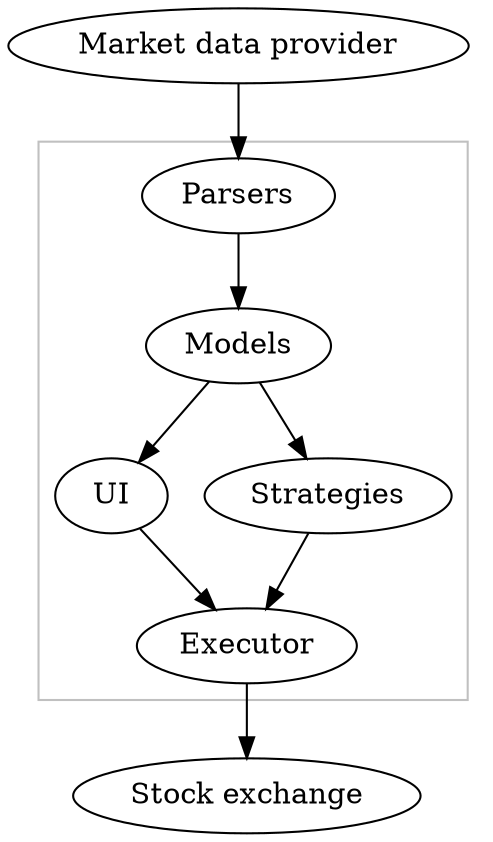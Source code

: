 digraph trading_platform {

	subgraph cluster_0 {
		color = "gray"

		"Parsers" -> "Models"
		"Models" -> "UI"
		"Models" -> "Strategies"
		/*"Strategies" -> "UI"*/
		"UI" -> "Executor"
		"Strategies" -> "Executor"
	}

	"Market data provider" -> "Parsers"
	"Executor" -> "Stock exchange"

}
